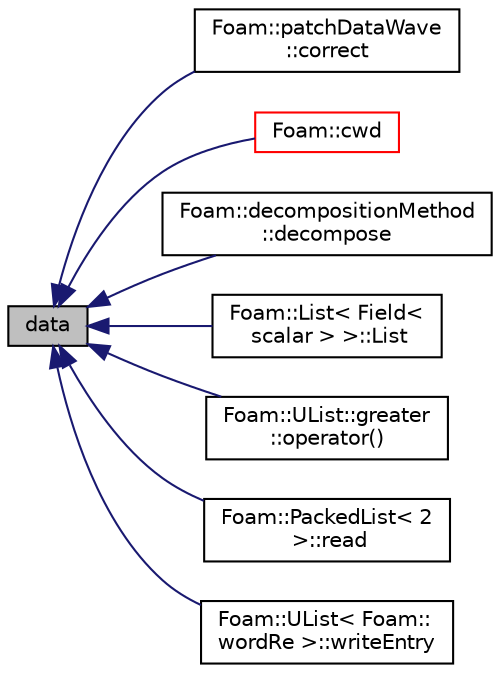 digraph "data"
{
  bgcolor="transparent";
  edge [fontname="Helvetica",fontsize="10",labelfontname="Helvetica",labelfontsize="10"];
  node [fontname="Helvetica",fontsize="10",shape=record];
  rankdir="LR";
  Node1062 [label="data",height=0.2,width=0.4,color="black", fillcolor="grey75", style="filled", fontcolor="black"];
  Node1062 -> Node1063 [dir="back",color="midnightblue",fontsize="10",style="solid",fontname="Helvetica"];
  Node1063 [label="Foam::patchDataWave\l::correct",height=0.2,width=0.4,color="black",URL="$a26093.html#a3ae44b28050c3aa494c1d8e18cf618c1",tooltip="Correct for mesh geom/topo changes. "];
  Node1062 -> Node1064 [dir="back",color="midnightblue",fontsize="10",style="solid",fontname="Helvetica"];
  Node1064 [label="Foam::cwd",height=0.2,width=0.4,color="red",URL="$a21851.html#a07e65e44305ffb6594966d3a53cb6272",tooltip="Return current working directory path name. "];
  Node1062 -> Node1076 [dir="back",color="midnightblue",fontsize="10",style="solid",fontname="Helvetica"];
  Node1076 [label="Foam::decompositionMethod\l::decompose",height=0.2,width=0.4,color="black",URL="$a29949.html#a9e5348f6d62778dc2721d9646d92c3d2"];
  Node1062 -> Node1077 [dir="back",color="midnightblue",fontsize="10",style="solid",fontname="Helvetica"];
  Node1077 [label="Foam::List\< Field\<\l scalar \> \>::List",height=0.2,width=0.4,color="black",URL="$a26833.html#a14f9ee6bb196d1f585f55ea49dc15a0c",tooltip="Construct from Istream. "];
  Node1062 -> Node1078 [dir="back",color="midnightblue",fontsize="10",style="solid",fontname="Helvetica"];
  Node1078 [label="Foam::UList::greater\l::operator()",height=0.2,width=0.4,color="black",URL="$a27097.html#a49202d8cfd6e19f3d43c028252050ed7"];
  Node1062 -> Node1079 [dir="back",color="midnightblue",fontsize="10",style="solid",fontname="Helvetica"];
  Node1079 [label="Foam::PackedList\< 2\l \>::read",height=0.2,width=0.4,color="black",URL="$a27053.html#a223c472410515286cf5050b0b7b37396",tooltip="Clear list and read from stream. "];
  Node1062 -> Node1080 [dir="back",color="midnightblue",fontsize="10",style="solid",fontname="Helvetica"];
  Node1080 [label="Foam::UList\< Foam::\lwordRe \>::writeEntry",height=0.2,width=0.4,color="black",URL="$a26837.html#ab40cda08e1d63badc1dbc7c31005601e",tooltip="Write the UList as a dictionary entry with keyword. "];
}
